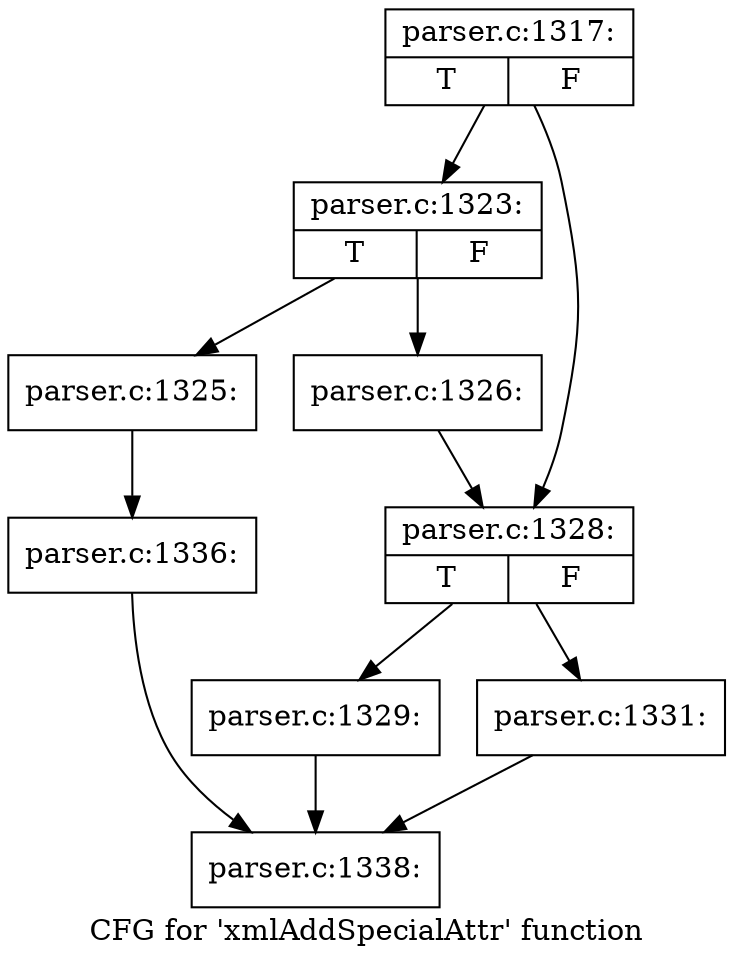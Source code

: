 digraph "CFG for 'xmlAddSpecialAttr' function" {
	label="CFG for 'xmlAddSpecialAttr' function";

	Node0x55d73c048060 [shape=record,label="{parser.c:1317:|{<s0>T|<s1>F}}"];
	Node0x55d73c048060 -> Node0x55d73c054c90;
	Node0x55d73c048060 -> Node0x55d73c054ce0;
	Node0x55d73c054c90 [shape=record,label="{parser.c:1323:|{<s0>T|<s1>F}}"];
	Node0x55d73c054c90 -> Node0x55d73c055460;
	Node0x55d73c054c90 -> Node0x55d73c0554b0;
	Node0x55d73c055460 [shape=record,label="{parser.c:1325:}"];
	Node0x55d73c055460 -> Node0x55d73c056110;
	Node0x55d73c0554b0 [shape=record,label="{parser.c:1326:}"];
	Node0x55d73c0554b0 -> Node0x55d73c054ce0;
	Node0x55d73c054ce0 [shape=record,label="{parser.c:1328:|{<s0>T|<s1>F}}"];
	Node0x55d73c054ce0 -> Node0x55d73c0562e0;
	Node0x55d73c054ce0 -> Node0x55d73c056330;
	Node0x55d73c0562e0 [shape=record,label="{parser.c:1329:}"];
	Node0x55d73c0562e0 -> Node0x55d73c0480b0;
	Node0x55d73c056330 [shape=record,label="{parser.c:1331:}"];
	Node0x55d73c056330 -> Node0x55d73c0480b0;
	Node0x55d73c056110 [shape=record,label="{parser.c:1336:}"];
	Node0x55d73c056110 -> Node0x55d73c0480b0;
	Node0x55d73c0480b0 [shape=record,label="{parser.c:1338:}"];
}
